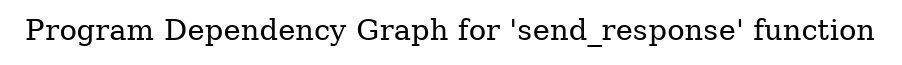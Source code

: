 digraph "Program Dependency Graph for 'send_response' function" {
	label="Program Dependency Graph for 'send_response' function";

}
